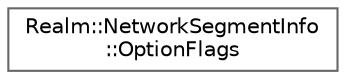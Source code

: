 digraph "Graphical Class Hierarchy"
{
 // LATEX_PDF_SIZE
  bgcolor="transparent";
  edge [fontname=Helvetica,fontsize=10,labelfontname=Helvetica,labelfontsize=10];
  node [fontname=Helvetica,fontsize=10,shape=box,height=0.2,width=0.4];
  rankdir="LR";
  Node0 [id="Node000000",label="Realm::NetworkSegmentInfo\l::OptionFlags",height=0.2,width=0.4,color="grey40", fillcolor="white", style="filled",URL="$structRealm_1_1NetworkSegmentInfo_1_1OptionFlags.html",tooltip=" "];
}

